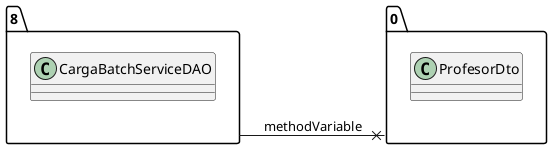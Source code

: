 @startuml 
allow_mixing
left to right direction
package "8"{
class CargaBatchServiceDAO

}
package "0"{
class ProfesorDto

}
"8" --x "0":methodVariable
@enduml